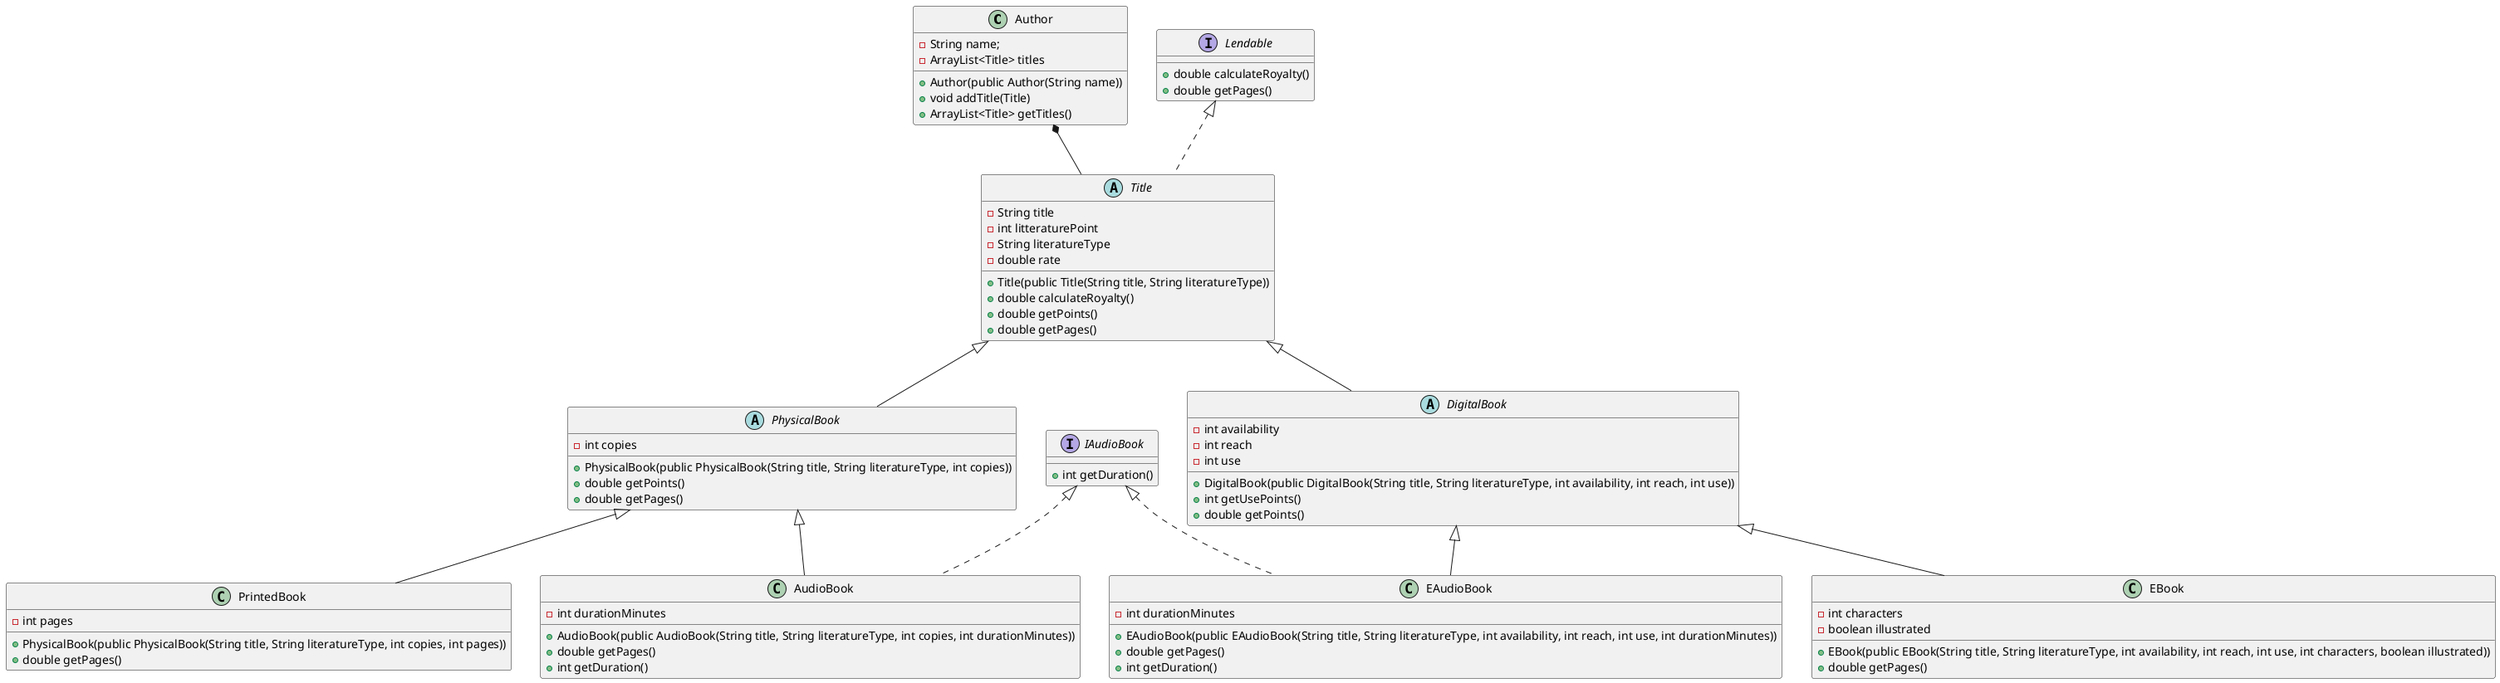 @startuml

class Author{
- String name;
- ArrayList<Title> titles

+ Author(public Author(String name))
+ void addTitle(Title)
+ ArrayList<Title> getTitles()
}

interface Lendable{
+ double calculateRoyalty()
+ double getPages()
}

abstract Title implements Lendable{
- String title
- int litteraturePoint
- String literatureType
- double rate
+ Title(public Title(String title, String literatureType))
+ double calculateRoyalty()
+ double getPoints()
+ double getPages()
}

Author *-- Title

abstract PhysicalBook extends Title{
- int copies
+ PhysicalBook(public PhysicalBook(String title, String literatureType, int copies))
+ double getPoints()
+ double getPages()
}

interface IAudioBook{
+ int getDuration()
}

class PrintedBook extends PhysicalBook{
- int pages
+ PhysicalBook(public PhysicalBook(String title, String literatureType, int copies, int pages))
+ double getPages()
}

class AudioBook extends PhysicalBook implements IAudioBook{
- int durationMinutes
+ AudioBook(public AudioBook(String title, String literatureType, int copies, int durationMinutes))
+ double getPages()
+ int getDuration()
}

abstract DigitalBook extends Title{
- int availability
- int reach
- int use
+ DigitalBook(public DigitalBook(String title, String literatureType, int availability, int reach, int use))
+ int getUsePoints()
+ double getPoints()
}

class EAudioBook extends DigitalBook implements IAudioBook{
- int durationMinutes
+ EAudioBook(public EAudioBook(String title, String literatureType, int availability, int reach, int use, int durationMinutes))
+ double getPages()
+ int getDuration()
}

class EBook extends DigitalBook{
- int characters
- boolean illustrated
+ EBook(public EBook(String title, String literatureType, int availability, int reach, int use, int characters, boolean illustrated))
+ double getPages()
}

@enduml